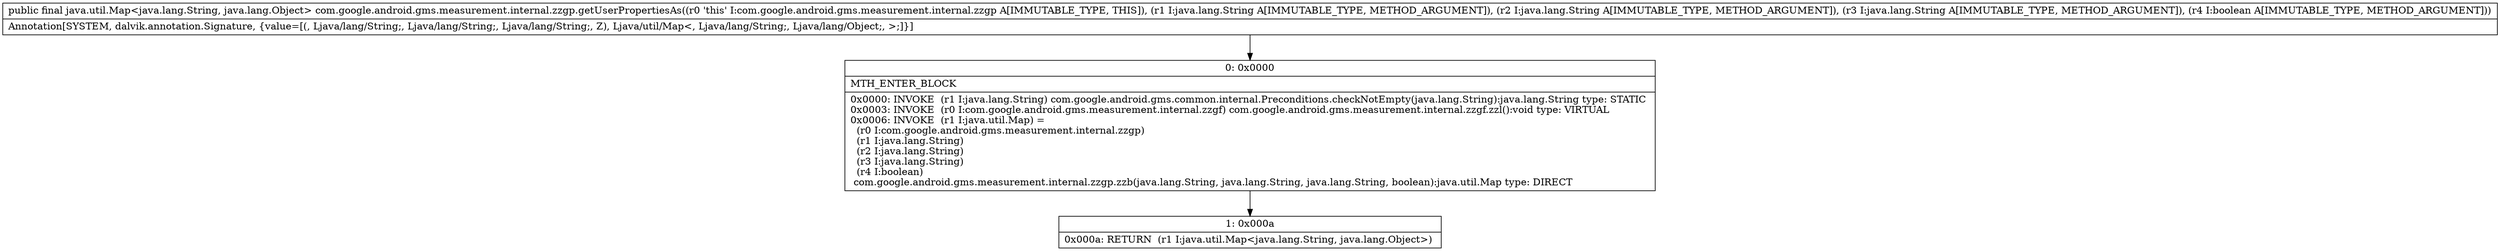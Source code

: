 digraph "CFG forcom.google.android.gms.measurement.internal.zzgp.getUserPropertiesAs(Ljava\/lang\/String;Ljava\/lang\/String;Ljava\/lang\/String;Z)Ljava\/util\/Map;" {
Node_0 [shape=record,label="{0\:\ 0x0000|MTH_ENTER_BLOCK\l|0x0000: INVOKE  (r1 I:java.lang.String) com.google.android.gms.common.internal.Preconditions.checkNotEmpty(java.lang.String):java.lang.String type: STATIC \l0x0003: INVOKE  (r0 I:com.google.android.gms.measurement.internal.zzgf) com.google.android.gms.measurement.internal.zzgf.zzl():void type: VIRTUAL \l0x0006: INVOKE  (r1 I:java.util.Map) = \l  (r0 I:com.google.android.gms.measurement.internal.zzgp)\l  (r1 I:java.lang.String)\l  (r2 I:java.lang.String)\l  (r3 I:java.lang.String)\l  (r4 I:boolean)\l com.google.android.gms.measurement.internal.zzgp.zzb(java.lang.String, java.lang.String, java.lang.String, boolean):java.util.Map type: DIRECT \l}"];
Node_1 [shape=record,label="{1\:\ 0x000a|0x000a: RETURN  (r1 I:java.util.Map\<java.lang.String, java.lang.Object\>) \l}"];
MethodNode[shape=record,label="{public final java.util.Map\<java.lang.String, java.lang.Object\> com.google.android.gms.measurement.internal.zzgp.getUserPropertiesAs((r0 'this' I:com.google.android.gms.measurement.internal.zzgp A[IMMUTABLE_TYPE, THIS]), (r1 I:java.lang.String A[IMMUTABLE_TYPE, METHOD_ARGUMENT]), (r2 I:java.lang.String A[IMMUTABLE_TYPE, METHOD_ARGUMENT]), (r3 I:java.lang.String A[IMMUTABLE_TYPE, METHOD_ARGUMENT]), (r4 I:boolean A[IMMUTABLE_TYPE, METHOD_ARGUMENT]))  | Annotation[SYSTEM, dalvik.annotation.Signature, \{value=[(, Ljava\/lang\/String;, Ljava\/lang\/String;, Ljava\/lang\/String;, Z), Ljava\/util\/Map\<, Ljava\/lang\/String;, Ljava\/lang\/Object;, \>;]\}]\l}"];
MethodNode -> Node_0;
Node_0 -> Node_1;
}

